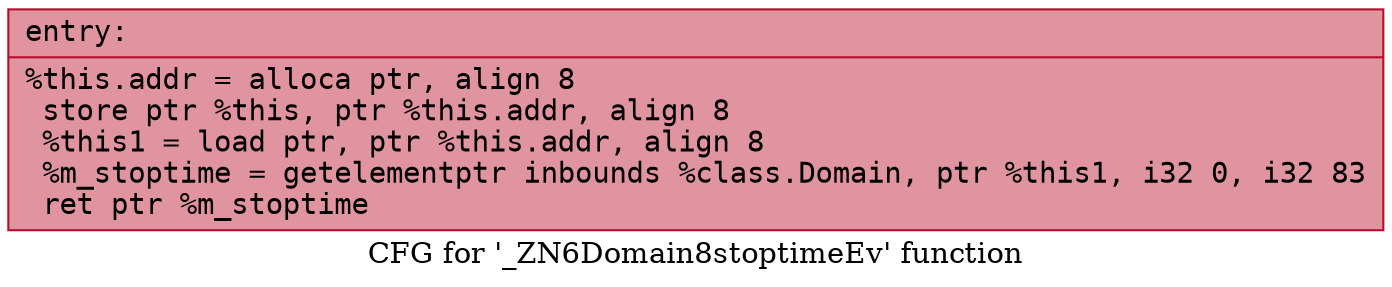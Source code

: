 digraph "CFG for '_ZN6Domain8stoptimeEv' function" {
	label="CFG for '_ZN6Domain8stoptimeEv' function";

	Node0x555f5b09fdf0 [shape=record,color="#b70d28ff", style=filled, fillcolor="#b70d2870" fontname="Courier",label="{entry:\l|  %this.addr = alloca ptr, align 8\l  store ptr %this, ptr %this.addr, align 8\l  %this1 = load ptr, ptr %this.addr, align 8\l  %m_stoptime = getelementptr inbounds %class.Domain, ptr %this1, i32 0, i32 83\l  ret ptr %m_stoptime\l}"];
}
